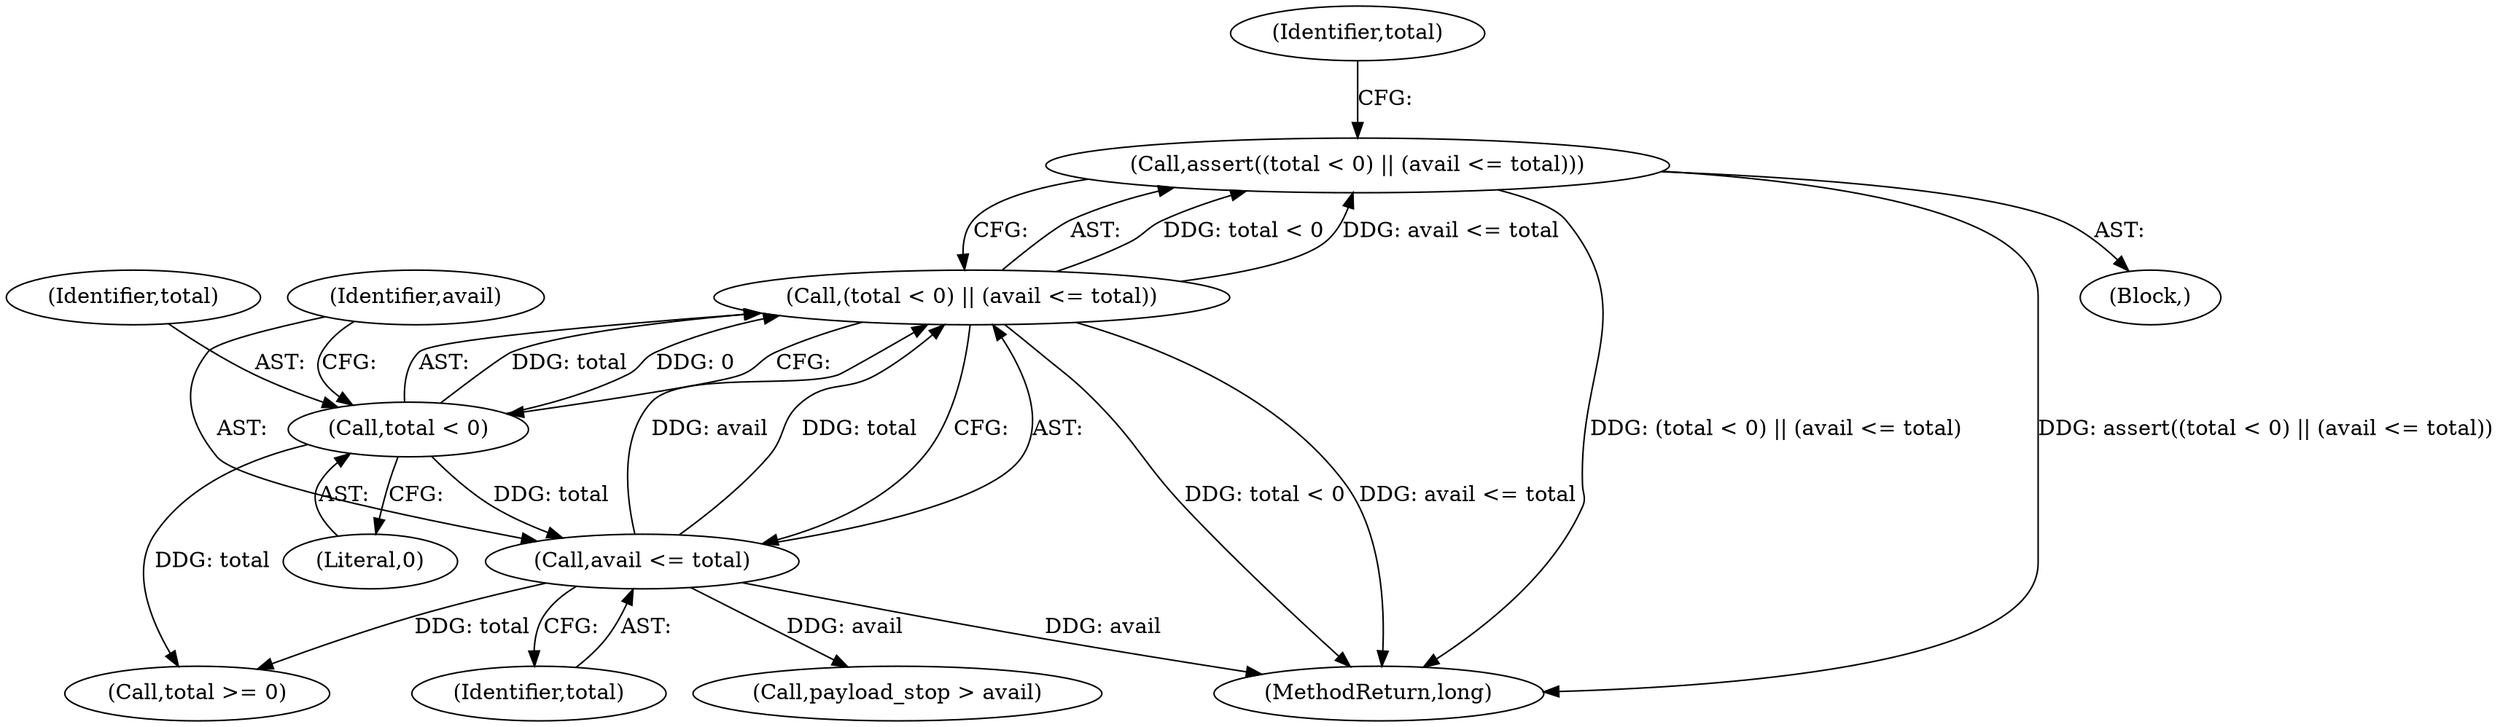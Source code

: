 digraph "0_Android_04839626ed859623901ebd3a5fd483982186b59d_178@API" {
"1000162" [label="(Call,assert((total < 0) || (avail <= total)))"];
"1000163" [label="(Call,(total < 0) || (avail <= total))"];
"1000164" [label="(Call,total < 0)"];
"1000167" [label="(Call,avail <= total)"];
"1000167" [label="(Call,avail <= total)"];
"1000168" [label="(Identifier,avail)"];
"1000181" [label="(Call,payload_stop > avail)"];
"1000130" [label="(Block,)"];
"1000166" [label="(Literal,0)"];
"1000173" [label="(Identifier,total)"];
"1000636" [label="(MethodReturn,long)"];
"1000164" [label="(Call,total < 0)"];
"1000162" [label="(Call,assert((total < 0) || (avail <= total)))"];
"1000165" [label="(Identifier,total)"];
"1000169" [label="(Identifier,total)"];
"1000172" [label="(Call,total >= 0)"];
"1000163" [label="(Call,(total < 0) || (avail <= total))"];
"1000162" -> "1000130"  [label="AST: "];
"1000162" -> "1000163"  [label="CFG: "];
"1000163" -> "1000162"  [label="AST: "];
"1000173" -> "1000162"  [label="CFG: "];
"1000162" -> "1000636"  [label="DDG: (total < 0) || (avail <= total)"];
"1000162" -> "1000636"  [label="DDG: assert((total < 0) || (avail <= total))"];
"1000163" -> "1000162"  [label="DDG: total < 0"];
"1000163" -> "1000162"  [label="DDG: avail <= total"];
"1000163" -> "1000164"  [label="CFG: "];
"1000163" -> "1000167"  [label="CFG: "];
"1000164" -> "1000163"  [label="AST: "];
"1000167" -> "1000163"  [label="AST: "];
"1000163" -> "1000636"  [label="DDG: total < 0"];
"1000163" -> "1000636"  [label="DDG: avail <= total"];
"1000164" -> "1000163"  [label="DDG: total"];
"1000164" -> "1000163"  [label="DDG: 0"];
"1000167" -> "1000163"  [label="DDG: avail"];
"1000167" -> "1000163"  [label="DDG: total"];
"1000164" -> "1000166"  [label="CFG: "];
"1000165" -> "1000164"  [label="AST: "];
"1000166" -> "1000164"  [label="AST: "];
"1000168" -> "1000164"  [label="CFG: "];
"1000164" -> "1000167"  [label="DDG: total"];
"1000164" -> "1000172"  [label="DDG: total"];
"1000167" -> "1000169"  [label="CFG: "];
"1000168" -> "1000167"  [label="AST: "];
"1000169" -> "1000167"  [label="AST: "];
"1000167" -> "1000636"  [label="DDG: avail"];
"1000167" -> "1000172"  [label="DDG: total"];
"1000167" -> "1000181"  [label="DDG: avail"];
}
